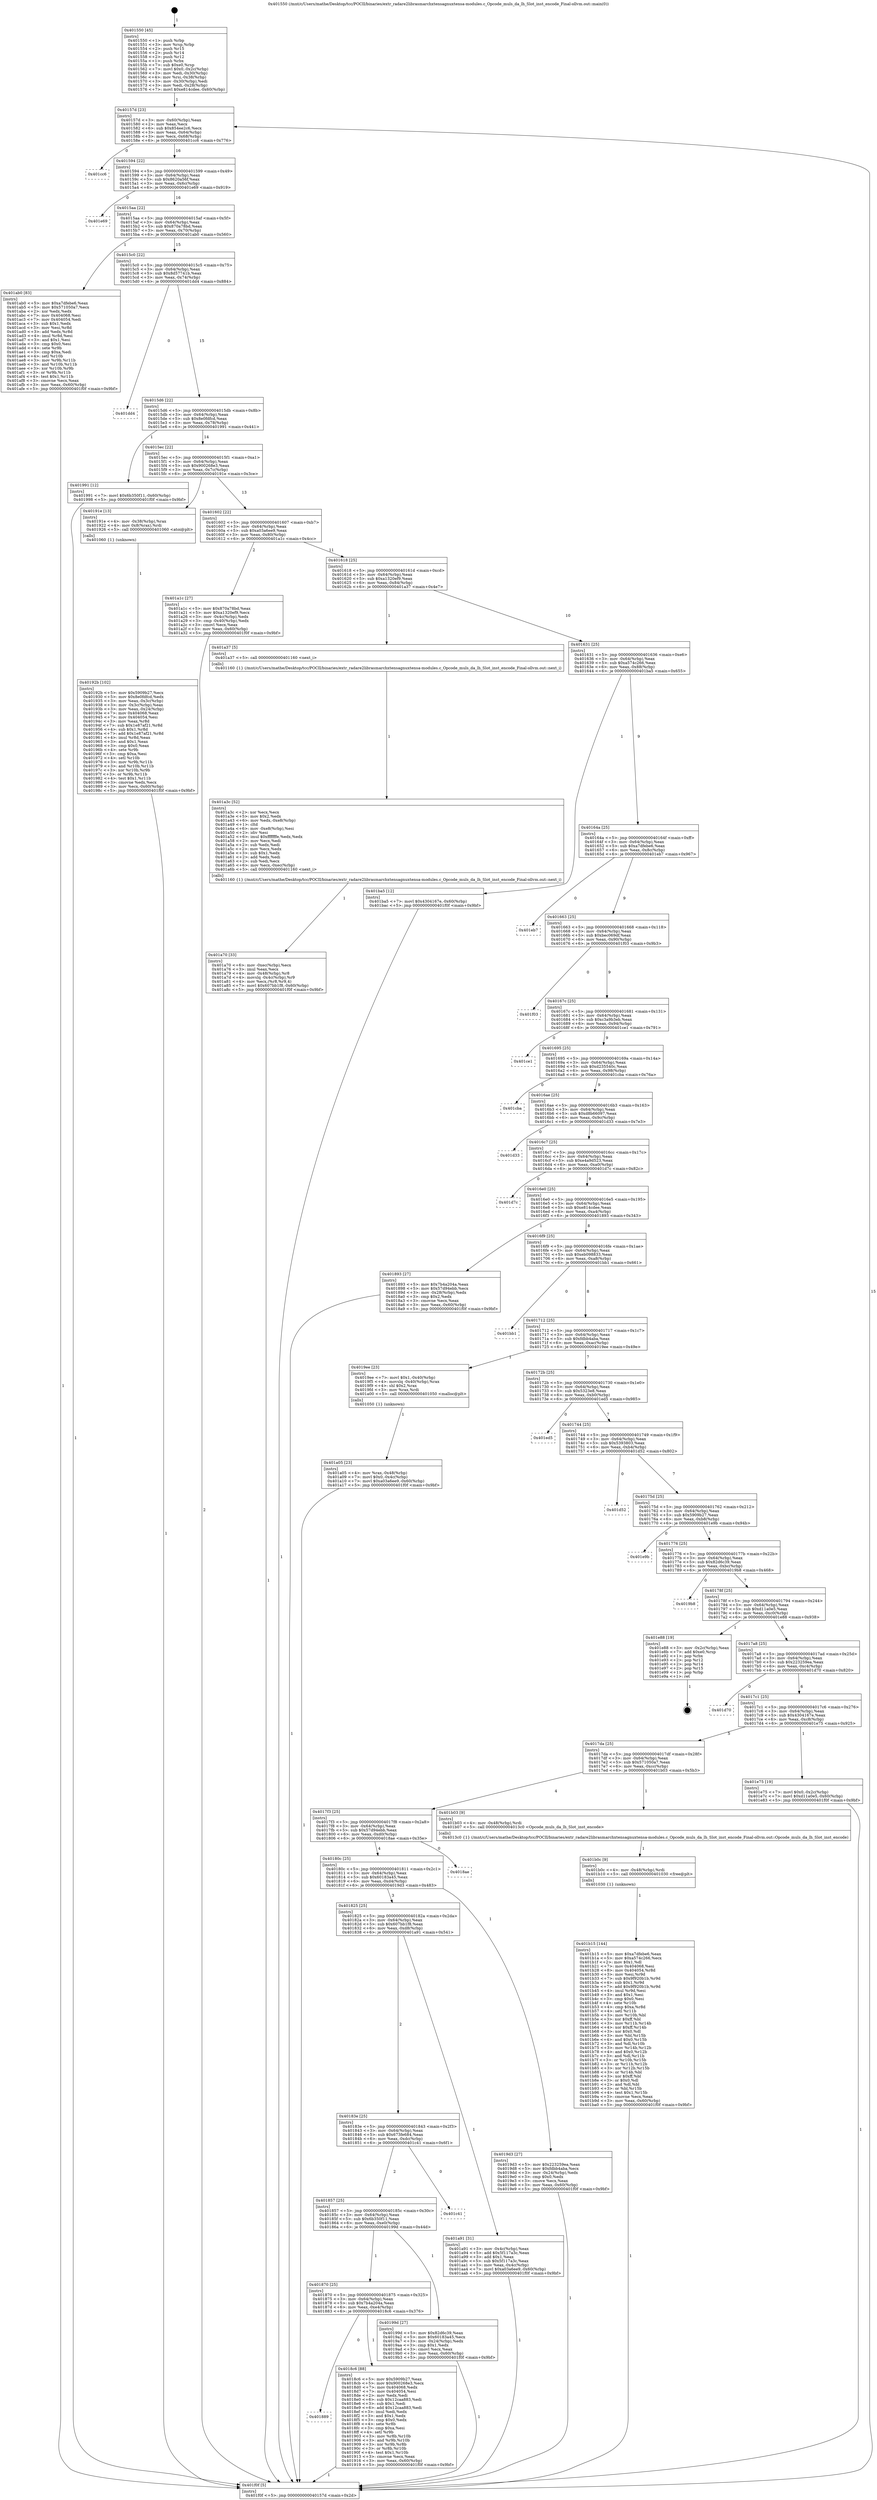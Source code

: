 digraph "0x401550" {
  label = "0x401550 (/mnt/c/Users/mathe/Desktop/tcc/POCII/binaries/extr_radare2librasmarchxtensagnuxtensa-modules.c_Opcode_muls_da_lh_Slot_inst_encode_Final-ollvm.out::main(0))"
  labelloc = "t"
  node[shape=record]

  Entry [label="",width=0.3,height=0.3,shape=circle,fillcolor=black,style=filled]
  "0x40157d" [label="{
     0x40157d [23]\l
     | [instrs]\l
     &nbsp;&nbsp;0x40157d \<+3\>: mov -0x60(%rbp),%eax\l
     &nbsp;&nbsp;0x401580 \<+2\>: mov %eax,%ecx\l
     &nbsp;&nbsp;0x401582 \<+6\>: sub $0x854ee2c6,%ecx\l
     &nbsp;&nbsp;0x401588 \<+3\>: mov %eax,-0x64(%rbp)\l
     &nbsp;&nbsp;0x40158b \<+3\>: mov %ecx,-0x68(%rbp)\l
     &nbsp;&nbsp;0x40158e \<+6\>: je 0000000000401cc6 \<main+0x776\>\l
  }"]
  "0x401cc6" [label="{
     0x401cc6\l
  }", style=dashed]
  "0x401594" [label="{
     0x401594 [22]\l
     | [instrs]\l
     &nbsp;&nbsp;0x401594 \<+5\>: jmp 0000000000401599 \<main+0x49\>\l
     &nbsp;&nbsp;0x401599 \<+3\>: mov -0x64(%rbp),%eax\l
     &nbsp;&nbsp;0x40159c \<+5\>: sub $0x8620a56f,%eax\l
     &nbsp;&nbsp;0x4015a1 \<+3\>: mov %eax,-0x6c(%rbp)\l
     &nbsp;&nbsp;0x4015a4 \<+6\>: je 0000000000401e69 \<main+0x919\>\l
  }"]
  Exit [label="",width=0.3,height=0.3,shape=circle,fillcolor=black,style=filled,peripheries=2]
  "0x401e69" [label="{
     0x401e69\l
  }", style=dashed]
  "0x4015aa" [label="{
     0x4015aa [22]\l
     | [instrs]\l
     &nbsp;&nbsp;0x4015aa \<+5\>: jmp 00000000004015af \<main+0x5f\>\l
     &nbsp;&nbsp;0x4015af \<+3\>: mov -0x64(%rbp),%eax\l
     &nbsp;&nbsp;0x4015b2 \<+5\>: sub $0x870a78bd,%eax\l
     &nbsp;&nbsp;0x4015b7 \<+3\>: mov %eax,-0x70(%rbp)\l
     &nbsp;&nbsp;0x4015ba \<+6\>: je 0000000000401ab0 \<main+0x560\>\l
  }"]
  "0x401b15" [label="{
     0x401b15 [144]\l
     | [instrs]\l
     &nbsp;&nbsp;0x401b15 \<+5\>: mov $0xa7dfebe6,%eax\l
     &nbsp;&nbsp;0x401b1a \<+5\>: mov $0xa574c266,%ecx\l
     &nbsp;&nbsp;0x401b1f \<+2\>: mov $0x1,%dl\l
     &nbsp;&nbsp;0x401b21 \<+7\>: mov 0x404068,%esi\l
     &nbsp;&nbsp;0x401b28 \<+8\>: mov 0x404054,%r8d\l
     &nbsp;&nbsp;0x401b30 \<+3\>: mov %esi,%r9d\l
     &nbsp;&nbsp;0x401b33 \<+7\>: sub $0x9f920b1b,%r9d\l
     &nbsp;&nbsp;0x401b3a \<+4\>: sub $0x1,%r9d\l
     &nbsp;&nbsp;0x401b3e \<+7\>: add $0x9f920b1b,%r9d\l
     &nbsp;&nbsp;0x401b45 \<+4\>: imul %r9d,%esi\l
     &nbsp;&nbsp;0x401b49 \<+3\>: and $0x1,%esi\l
     &nbsp;&nbsp;0x401b4c \<+3\>: cmp $0x0,%esi\l
     &nbsp;&nbsp;0x401b4f \<+4\>: sete %r10b\l
     &nbsp;&nbsp;0x401b53 \<+4\>: cmp $0xa,%r8d\l
     &nbsp;&nbsp;0x401b57 \<+4\>: setl %r11b\l
     &nbsp;&nbsp;0x401b5b \<+3\>: mov %r10b,%bl\l
     &nbsp;&nbsp;0x401b5e \<+3\>: xor $0xff,%bl\l
     &nbsp;&nbsp;0x401b61 \<+3\>: mov %r11b,%r14b\l
     &nbsp;&nbsp;0x401b64 \<+4\>: xor $0xff,%r14b\l
     &nbsp;&nbsp;0x401b68 \<+3\>: xor $0x0,%dl\l
     &nbsp;&nbsp;0x401b6b \<+3\>: mov %bl,%r15b\l
     &nbsp;&nbsp;0x401b6e \<+4\>: and $0x0,%r15b\l
     &nbsp;&nbsp;0x401b72 \<+3\>: and %dl,%r10b\l
     &nbsp;&nbsp;0x401b75 \<+3\>: mov %r14b,%r12b\l
     &nbsp;&nbsp;0x401b78 \<+4\>: and $0x0,%r12b\l
     &nbsp;&nbsp;0x401b7c \<+3\>: and %dl,%r11b\l
     &nbsp;&nbsp;0x401b7f \<+3\>: or %r10b,%r15b\l
     &nbsp;&nbsp;0x401b82 \<+3\>: or %r11b,%r12b\l
     &nbsp;&nbsp;0x401b85 \<+3\>: xor %r12b,%r15b\l
     &nbsp;&nbsp;0x401b88 \<+3\>: or %r14b,%bl\l
     &nbsp;&nbsp;0x401b8b \<+3\>: xor $0xff,%bl\l
     &nbsp;&nbsp;0x401b8e \<+3\>: or $0x0,%dl\l
     &nbsp;&nbsp;0x401b91 \<+2\>: and %dl,%bl\l
     &nbsp;&nbsp;0x401b93 \<+3\>: or %bl,%r15b\l
     &nbsp;&nbsp;0x401b96 \<+4\>: test $0x1,%r15b\l
     &nbsp;&nbsp;0x401b9a \<+3\>: cmovne %ecx,%eax\l
     &nbsp;&nbsp;0x401b9d \<+3\>: mov %eax,-0x60(%rbp)\l
     &nbsp;&nbsp;0x401ba0 \<+5\>: jmp 0000000000401f0f \<main+0x9bf\>\l
  }"]
  "0x401ab0" [label="{
     0x401ab0 [83]\l
     | [instrs]\l
     &nbsp;&nbsp;0x401ab0 \<+5\>: mov $0xa7dfebe6,%eax\l
     &nbsp;&nbsp;0x401ab5 \<+5\>: mov $0x571050a7,%ecx\l
     &nbsp;&nbsp;0x401aba \<+2\>: xor %edx,%edx\l
     &nbsp;&nbsp;0x401abc \<+7\>: mov 0x404068,%esi\l
     &nbsp;&nbsp;0x401ac3 \<+7\>: mov 0x404054,%edi\l
     &nbsp;&nbsp;0x401aca \<+3\>: sub $0x1,%edx\l
     &nbsp;&nbsp;0x401acd \<+3\>: mov %esi,%r8d\l
     &nbsp;&nbsp;0x401ad0 \<+3\>: add %edx,%r8d\l
     &nbsp;&nbsp;0x401ad3 \<+4\>: imul %r8d,%esi\l
     &nbsp;&nbsp;0x401ad7 \<+3\>: and $0x1,%esi\l
     &nbsp;&nbsp;0x401ada \<+3\>: cmp $0x0,%esi\l
     &nbsp;&nbsp;0x401add \<+4\>: sete %r9b\l
     &nbsp;&nbsp;0x401ae1 \<+3\>: cmp $0xa,%edi\l
     &nbsp;&nbsp;0x401ae4 \<+4\>: setl %r10b\l
     &nbsp;&nbsp;0x401ae8 \<+3\>: mov %r9b,%r11b\l
     &nbsp;&nbsp;0x401aeb \<+3\>: and %r10b,%r11b\l
     &nbsp;&nbsp;0x401aee \<+3\>: xor %r10b,%r9b\l
     &nbsp;&nbsp;0x401af1 \<+3\>: or %r9b,%r11b\l
     &nbsp;&nbsp;0x401af4 \<+4\>: test $0x1,%r11b\l
     &nbsp;&nbsp;0x401af8 \<+3\>: cmovne %ecx,%eax\l
     &nbsp;&nbsp;0x401afb \<+3\>: mov %eax,-0x60(%rbp)\l
     &nbsp;&nbsp;0x401afe \<+5\>: jmp 0000000000401f0f \<main+0x9bf\>\l
  }"]
  "0x4015c0" [label="{
     0x4015c0 [22]\l
     | [instrs]\l
     &nbsp;&nbsp;0x4015c0 \<+5\>: jmp 00000000004015c5 \<main+0x75\>\l
     &nbsp;&nbsp;0x4015c5 \<+3\>: mov -0x64(%rbp),%eax\l
     &nbsp;&nbsp;0x4015c8 \<+5\>: sub $0x8d57741b,%eax\l
     &nbsp;&nbsp;0x4015cd \<+3\>: mov %eax,-0x74(%rbp)\l
     &nbsp;&nbsp;0x4015d0 \<+6\>: je 0000000000401dd4 \<main+0x884\>\l
  }"]
  "0x401b0c" [label="{
     0x401b0c [9]\l
     | [instrs]\l
     &nbsp;&nbsp;0x401b0c \<+4\>: mov -0x48(%rbp),%rdi\l
     &nbsp;&nbsp;0x401b10 \<+5\>: call 0000000000401030 \<free@plt\>\l
     | [calls]\l
     &nbsp;&nbsp;0x401030 \{1\} (unknown)\l
  }"]
  "0x401dd4" [label="{
     0x401dd4\l
  }", style=dashed]
  "0x4015d6" [label="{
     0x4015d6 [22]\l
     | [instrs]\l
     &nbsp;&nbsp;0x4015d6 \<+5\>: jmp 00000000004015db \<main+0x8b\>\l
     &nbsp;&nbsp;0x4015db \<+3\>: mov -0x64(%rbp),%eax\l
     &nbsp;&nbsp;0x4015de \<+5\>: sub $0x8e0fdfcd,%eax\l
     &nbsp;&nbsp;0x4015e3 \<+3\>: mov %eax,-0x78(%rbp)\l
     &nbsp;&nbsp;0x4015e6 \<+6\>: je 0000000000401991 \<main+0x441\>\l
  }"]
  "0x401a70" [label="{
     0x401a70 [33]\l
     | [instrs]\l
     &nbsp;&nbsp;0x401a70 \<+6\>: mov -0xec(%rbp),%ecx\l
     &nbsp;&nbsp;0x401a76 \<+3\>: imul %eax,%ecx\l
     &nbsp;&nbsp;0x401a79 \<+4\>: mov -0x48(%rbp),%r8\l
     &nbsp;&nbsp;0x401a7d \<+4\>: movslq -0x4c(%rbp),%r9\l
     &nbsp;&nbsp;0x401a81 \<+4\>: mov %ecx,(%r8,%r9,4)\l
     &nbsp;&nbsp;0x401a85 \<+7\>: movl $0x607bb1f8,-0x60(%rbp)\l
     &nbsp;&nbsp;0x401a8c \<+5\>: jmp 0000000000401f0f \<main+0x9bf\>\l
  }"]
  "0x401991" [label="{
     0x401991 [12]\l
     | [instrs]\l
     &nbsp;&nbsp;0x401991 \<+7\>: movl $0x6b350f11,-0x60(%rbp)\l
     &nbsp;&nbsp;0x401998 \<+5\>: jmp 0000000000401f0f \<main+0x9bf\>\l
  }"]
  "0x4015ec" [label="{
     0x4015ec [22]\l
     | [instrs]\l
     &nbsp;&nbsp;0x4015ec \<+5\>: jmp 00000000004015f1 \<main+0xa1\>\l
     &nbsp;&nbsp;0x4015f1 \<+3\>: mov -0x64(%rbp),%eax\l
     &nbsp;&nbsp;0x4015f4 \<+5\>: sub $0x900268e3,%eax\l
     &nbsp;&nbsp;0x4015f9 \<+3\>: mov %eax,-0x7c(%rbp)\l
     &nbsp;&nbsp;0x4015fc \<+6\>: je 000000000040191e \<main+0x3ce\>\l
  }"]
  "0x401a3c" [label="{
     0x401a3c [52]\l
     | [instrs]\l
     &nbsp;&nbsp;0x401a3c \<+2\>: xor %ecx,%ecx\l
     &nbsp;&nbsp;0x401a3e \<+5\>: mov $0x2,%edx\l
     &nbsp;&nbsp;0x401a43 \<+6\>: mov %edx,-0xe8(%rbp)\l
     &nbsp;&nbsp;0x401a49 \<+1\>: cltd\l
     &nbsp;&nbsp;0x401a4a \<+6\>: mov -0xe8(%rbp),%esi\l
     &nbsp;&nbsp;0x401a50 \<+2\>: idiv %esi\l
     &nbsp;&nbsp;0x401a52 \<+6\>: imul $0xfffffffe,%edx,%edx\l
     &nbsp;&nbsp;0x401a58 \<+2\>: mov %ecx,%edi\l
     &nbsp;&nbsp;0x401a5a \<+2\>: sub %edx,%edi\l
     &nbsp;&nbsp;0x401a5c \<+2\>: mov %ecx,%edx\l
     &nbsp;&nbsp;0x401a5e \<+3\>: sub $0x1,%edx\l
     &nbsp;&nbsp;0x401a61 \<+2\>: add %edx,%edi\l
     &nbsp;&nbsp;0x401a63 \<+2\>: sub %edi,%ecx\l
     &nbsp;&nbsp;0x401a65 \<+6\>: mov %ecx,-0xec(%rbp)\l
     &nbsp;&nbsp;0x401a6b \<+5\>: call 0000000000401160 \<next_i\>\l
     | [calls]\l
     &nbsp;&nbsp;0x401160 \{1\} (/mnt/c/Users/mathe/Desktop/tcc/POCII/binaries/extr_radare2librasmarchxtensagnuxtensa-modules.c_Opcode_muls_da_lh_Slot_inst_encode_Final-ollvm.out::next_i)\l
  }"]
  "0x40191e" [label="{
     0x40191e [13]\l
     | [instrs]\l
     &nbsp;&nbsp;0x40191e \<+4\>: mov -0x38(%rbp),%rax\l
     &nbsp;&nbsp;0x401922 \<+4\>: mov 0x8(%rax),%rdi\l
     &nbsp;&nbsp;0x401926 \<+5\>: call 0000000000401060 \<atoi@plt\>\l
     | [calls]\l
     &nbsp;&nbsp;0x401060 \{1\} (unknown)\l
  }"]
  "0x401602" [label="{
     0x401602 [22]\l
     | [instrs]\l
     &nbsp;&nbsp;0x401602 \<+5\>: jmp 0000000000401607 \<main+0xb7\>\l
     &nbsp;&nbsp;0x401607 \<+3\>: mov -0x64(%rbp),%eax\l
     &nbsp;&nbsp;0x40160a \<+5\>: sub $0xa03a6ee9,%eax\l
     &nbsp;&nbsp;0x40160f \<+3\>: mov %eax,-0x80(%rbp)\l
     &nbsp;&nbsp;0x401612 \<+6\>: je 0000000000401a1c \<main+0x4cc\>\l
  }"]
  "0x401a05" [label="{
     0x401a05 [23]\l
     | [instrs]\l
     &nbsp;&nbsp;0x401a05 \<+4\>: mov %rax,-0x48(%rbp)\l
     &nbsp;&nbsp;0x401a09 \<+7\>: movl $0x0,-0x4c(%rbp)\l
     &nbsp;&nbsp;0x401a10 \<+7\>: movl $0xa03a6ee9,-0x60(%rbp)\l
     &nbsp;&nbsp;0x401a17 \<+5\>: jmp 0000000000401f0f \<main+0x9bf\>\l
  }"]
  "0x401a1c" [label="{
     0x401a1c [27]\l
     | [instrs]\l
     &nbsp;&nbsp;0x401a1c \<+5\>: mov $0x870a78bd,%eax\l
     &nbsp;&nbsp;0x401a21 \<+5\>: mov $0xa1320ef9,%ecx\l
     &nbsp;&nbsp;0x401a26 \<+3\>: mov -0x4c(%rbp),%edx\l
     &nbsp;&nbsp;0x401a29 \<+3\>: cmp -0x40(%rbp),%edx\l
     &nbsp;&nbsp;0x401a2c \<+3\>: cmovl %ecx,%eax\l
     &nbsp;&nbsp;0x401a2f \<+3\>: mov %eax,-0x60(%rbp)\l
     &nbsp;&nbsp;0x401a32 \<+5\>: jmp 0000000000401f0f \<main+0x9bf\>\l
  }"]
  "0x401618" [label="{
     0x401618 [25]\l
     | [instrs]\l
     &nbsp;&nbsp;0x401618 \<+5\>: jmp 000000000040161d \<main+0xcd\>\l
     &nbsp;&nbsp;0x40161d \<+3\>: mov -0x64(%rbp),%eax\l
     &nbsp;&nbsp;0x401620 \<+5\>: sub $0xa1320ef9,%eax\l
     &nbsp;&nbsp;0x401625 \<+6\>: mov %eax,-0x84(%rbp)\l
     &nbsp;&nbsp;0x40162b \<+6\>: je 0000000000401a37 \<main+0x4e7\>\l
  }"]
  "0x40192b" [label="{
     0x40192b [102]\l
     | [instrs]\l
     &nbsp;&nbsp;0x40192b \<+5\>: mov $0x5909b27,%ecx\l
     &nbsp;&nbsp;0x401930 \<+5\>: mov $0x8e0fdfcd,%edx\l
     &nbsp;&nbsp;0x401935 \<+3\>: mov %eax,-0x3c(%rbp)\l
     &nbsp;&nbsp;0x401938 \<+3\>: mov -0x3c(%rbp),%eax\l
     &nbsp;&nbsp;0x40193b \<+3\>: mov %eax,-0x24(%rbp)\l
     &nbsp;&nbsp;0x40193e \<+7\>: mov 0x404068,%eax\l
     &nbsp;&nbsp;0x401945 \<+7\>: mov 0x404054,%esi\l
     &nbsp;&nbsp;0x40194c \<+3\>: mov %eax,%r8d\l
     &nbsp;&nbsp;0x40194f \<+7\>: sub $0x1e87af21,%r8d\l
     &nbsp;&nbsp;0x401956 \<+4\>: sub $0x1,%r8d\l
     &nbsp;&nbsp;0x40195a \<+7\>: add $0x1e87af21,%r8d\l
     &nbsp;&nbsp;0x401961 \<+4\>: imul %r8d,%eax\l
     &nbsp;&nbsp;0x401965 \<+3\>: and $0x1,%eax\l
     &nbsp;&nbsp;0x401968 \<+3\>: cmp $0x0,%eax\l
     &nbsp;&nbsp;0x40196b \<+4\>: sete %r9b\l
     &nbsp;&nbsp;0x40196f \<+3\>: cmp $0xa,%esi\l
     &nbsp;&nbsp;0x401972 \<+4\>: setl %r10b\l
     &nbsp;&nbsp;0x401976 \<+3\>: mov %r9b,%r11b\l
     &nbsp;&nbsp;0x401979 \<+3\>: and %r10b,%r11b\l
     &nbsp;&nbsp;0x40197c \<+3\>: xor %r10b,%r9b\l
     &nbsp;&nbsp;0x40197f \<+3\>: or %r9b,%r11b\l
     &nbsp;&nbsp;0x401982 \<+4\>: test $0x1,%r11b\l
     &nbsp;&nbsp;0x401986 \<+3\>: cmovne %edx,%ecx\l
     &nbsp;&nbsp;0x401989 \<+3\>: mov %ecx,-0x60(%rbp)\l
     &nbsp;&nbsp;0x40198c \<+5\>: jmp 0000000000401f0f \<main+0x9bf\>\l
  }"]
  "0x401a37" [label="{
     0x401a37 [5]\l
     | [instrs]\l
     &nbsp;&nbsp;0x401a37 \<+5\>: call 0000000000401160 \<next_i\>\l
     | [calls]\l
     &nbsp;&nbsp;0x401160 \{1\} (/mnt/c/Users/mathe/Desktop/tcc/POCII/binaries/extr_radare2librasmarchxtensagnuxtensa-modules.c_Opcode_muls_da_lh_Slot_inst_encode_Final-ollvm.out::next_i)\l
  }"]
  "0x401631" [label="{
     0x401631 [25]\l
     | [instrs]\l
     &nbsp;&nbsp;0x401631 \<+5\>: jmp 0000000000401636 \<main+0xe6\>\l
     &nbsp;&nbsp;0x401636 \<+3\>: mov -0x64(%rbp),%eax\l
     &nbsp;&nbsp;0x401639 \<+5\>: sub $0xa574c266,%eax\l
     &nbsp;&nbsp;0x40163e \<+6\>: mov %eax,-0x88(%rbp)\l
     &nbsp;&nbsp;0x401644 \<+6\>: je 0000000000401ba5 \<main+0x655\>\l
  }"]
  "0x401889" [label="{
     0x401889\l
  }", style=dashed]
  "0x401ba5" [label="{
     0x401ba5 [12]\l
     | [instrs]\l
     &nbsp;&nbsp;0x401ba5 \<+7\>: movl $0x4304167e,-0x60(%rbp)\l
     &nbsp;&nbsp;0x401bac \<+5\>: jmp 0000000000401f0f \<main+0x9bf\>\l
  }"]
  "0x40164a" [label="{
     0x40164a [25]\l
     | [instrs]\l
     &nbsp;&nbsp;0x40164a \<+5\>: jmp 000000000040164f \<main+0xff\>\l
     &nbsp;&nbsp;0x40164f \<+3\>: mov -0x64(%rbp),%eax\l
     &nbsp;&nbsp;0x401652 \<+5\>: sub $0xa7dfebe6,%eax\l
     &nbsp;&nbsp;0x401657 \<+6\>: mov %eax,-0x8c(%rbp)\l
     &nbsp;&nbsp;0x40165d \<+6\>: je 0000000000401eb7 \<main+0x967\>\l
  }"]
  "0x4018c6" [label="{
     0x4018c6 [88]\l
     | [instrs]\l
     &nbsp;&nbsp;0x4018c6 \<+5\>: mov $0x5909b27,%eax\l
     &nbsp;&nbsp;0x4018cb \<+5\>: mov $0x900268e3,%ecx\l
     &nbsp;&nbsp;0x4018d0 \<+7\>: mov 0x404068,%edx\l
     &nbsp;&nbsp;0x4018d7 \<+7\>: mov 0x404054,%esi\l
     &nbsp;&nbsp;0x4018de \<+2\>: mov %edx,%edi\l
     &nbsp;&nbsp;0x4018e0 \<+6\>: sub $0x12caa883,%edi\l
     &nbsp;&nbsp;0x4018e6 \<+3\>: sub $0x1,%edi\l
     &nbsp;&nbsp;0x4018e9 \<+6\>: add $0x12caa883,%edi\l
     &nbsp;&nbsp;0x4018ef \<+3\>: imul %edi,%edx\l
     &nbsp;&nbsp;0x4018f2 \<+3\>: and $0x1,%edx\l
     &nbsp;&nbsp;0x4018f5 \<+3\>: cmp $0x0,%edx\l
     &nbsp;&nbsp;0x4018f8 \<+4\>: sete %r8b\l
     &nbsp;&nbsp;0x4018fc \<+3\>: cmp $0xa,%esi\l
     &nbsp;&nbsp;0x4018ff \<+4\>: setl %r9b\l
     &nbsp;&nbsp;0x401903 \<+3\>: mov %r8b,%r10b\l
     &nbsp;&nbsp;0x401906 \<+3\>: and %r9b,%r10b\l
     &nbsp;&nbsp;0x401909 \<+3\>: xor %r9b,%r8b\l
     &nbsp;&nbsp;0x40190c \<+3\>: or %r8b,%r10b\l
     &nbsp;&nbsp;0x40190f \<+4\>: test $0x1,%r10b\l
     &nbsp;&nbsp;0x401913 \<+3\>: cmovne %ecx,%eax\l
     &nbsp;&nbsp;0x401916 \<+3\>: mov %eax,-0x60(%rbp)\l
     &nbsp;&nbsp;0x401919 \<+5\>: jmp 0000000000401f0f \<main+0x9bf\>\l
  }"]
  "0x401eb7" [label="{
     0x401eb7\l
  }", style=dashed]
  "0x401663" [label="{
     0x401663 [25]\l
     | [instrs]\l
     &nbsp;&nbsp;0x401663 \<+5\>: jmp 0000000000401668 \<main+0x118\>\l
     &nbsp;&nbsp;0x401668 \<+3\>: mov -0x64(%rbp),%eax\l
     &nbsp;&nbsp;0x40166b \<+5\>: sub $0xbec069df,%eax\l
     &nbsp;&nbsp;0x401670 \<+6\>: mov %eax,-0x90(%rbp)\l
     &nbsp;&nbsp;0x401676 \<+6\>: je 0000000000401f03 \<main+0x9b3\>\l
  }"]
  "0x401870" [label="{
     0x401870 [25]\l
     | [instrs]\l
     &nbsp;&nbsp;0x401870 \<+5\>: jmp 0000000000401875 \<main+0x325\>\l
     &nbsp;&nbsp;0x401875 \<+3\>: mov -0x64(%rbp),%eax\l
     &nbsp;&nbsp;0x401878 \<+5\>: sub $0x7b4a204a,%eax\l
     &nbsp;&nbsp;0x40187d \<+6\>: mov %eax,-0xe4(%rbp)\l
     &nbsp;&nbsp;0x401883 \<+6\>: je 00000000004018c6 \<main+0x376\>\l
  }"]
  "0x401f03" [label="{
     0x401f03\l
  }", style=dashed]
  "0x40167c" [label="{
     0x40167c [25]\l
     | [instrs]\l
     &nbsp;&nbsp;0x40167c \<+5\>: jmp 0000000000401681 \<main+0x131\>\l
     &nbsp;&nbsp;0x401681 \<+3\>: mov -0x64(%rbp),%eax\l
     &nbsp;&nbsp;0x401684 \<+5\>: sub $0xc3a9b3eb,%eax\l
     &nbsp;&nbsp;0x401689 \<+6\>: mov %eax,-0x94(%rbp)\l
     &nbsp;&nbsp;0x40168f \<+6\>: je 0000000000401ce1 \<main+0x791\>\l
  }"]
  "0x40199d" [label="{
     0x40199d [27]\l
     | [instrs]\l
     &nbsp;&nbsp;0x40199d \<+5\>: mov $0x82d6c39,%eax\l
     &nbsp;&nbsp;0x4019a2 \<+5\>: mov $0x60183a45,%ecx\l
     &nbsp;&nbsp;0x4019a7 \<+3\>: mov -0x24(%rbp),%edx\l
     &nbsp;&nbsp;0x4019aa \<+3\>: cmp $0x1,%edx\l
     &nbsp;&nbsp;0x4019ad \<+3\>: cmovl %ecx,%eax\l
     &nbsp;&nbsp;0x4019b0 \<+3\>: mov %eax,-0x60(%rbp)\l
     &nbsp;&nbsp;0x4019b3 \<+5\>: jmp 0000000000401f0f \<main+0x9bf\>\l
  }"]
  "0x401ce1" [label="{
     0x401ce1\l
  }", style=dashed]
  "0x401695" [label="{
     0x401695 [25]\l
     | [instrs]\l
     &nbsp;&nbsp;0x401695 \<+5\>: jmp 000000000040169a \<main+0x14a\>\l
     &nbsp;&nbsp;0x40169a \<+3\>: mov -0x64(%rbp),%eax\l
     &nbsp;&nbsp;0x40169d \<+5\>: sub $0xd235540c,%eax\l
     &nbsp;&nbsp;0x4016a2 \<+6\>: mov %eax,-0x98(%rbp)\l
     &nbsp;&nbsp;0x4016a8 \<+6\>: je 0000000000401cba \<main+0x76a\>\l
  }"]
  "0x401857" [label="{
     0x401857 [25]\l
     | [instrs]\l
     &nbsp;&nbsp;0x401857 \<+5\>: jmp 000000000040185c \<main+0x30c\>\l
     &nbsp;&nbsp;0x40185c \<+3\>: mov -0x64(%rbp),%eax\l
     &nbsp;&nbsp;0x40185f \<+5\>: sub $0x6b350f11,%eax\l
     &nbsp;&nbsp;0x401864 \<+6\>: mov %eax,-0xe0(%rbp)\l
     &nbsp;&nbsp;0x40186a \<+6\>: je 000000000040199d \<main+0x44d\>\l
  }"]
  "0x401cba" [label="{
     0x401cba\l
  }", style=dashed]
  "0x4016ae" [label="{
     0x4016ae [25]\l
     | [instrs]\l
     &nbsp;&nbsp;0x4016ae \<+5\>: jmp 00000000004016b3 \<main+0x163\>\l
     &nbsp;&nbsp;0x4016b3 \<+3\>: mov -0x64(%rbp),%eax\l
     &nbsp;&nbsp;0x4016b6 \<+5\>: sub $0xd8b66097,%eax\l
     &nbsp;&nbsp;0x4016bb \<+6\>: mov %eax,-0x9c(%rbp)\l
     &nbsp;&nbsp;0x4016c1 \<+6\>: je 0000000000401d33 \<main+0x7e3\>\l
  }"]
  "0x401c41" [label="{
     0x401c41\l
  }", style=dashed]
  "0x401d33" [label="{
     0x401d33\l
  }", style=dashed]
  "0x4016c7" [label="{
     0x4016c7 [25]\l
     | [instrs]\l
     &nbsp;&nbsp;0x4016c7 \<+5\>: jmp 00000000004016cc \<main+0x17c\>\l
     &nbsp;&nbsp;0x4016cc \<+3\>: mov -0x64(%rbp),%eax\l
     &nbsp;&nbsp;0x4016cf \<+5\>: sub $0xe4a9d523,%eax\l
     &nbsp;&nbsp;0x4016d4 \<+6\>: mov %eax,-0xa0(%rbp)\l
     &nbsp;&nbsp;0x4016da \<+6\>: je 0000000000401d7c \<main+0x82c\>\l
  }"]
  "0x40183e" [label="{
     0x40183e [25]\l
     | [instrs]\l
     &nbsp;&nbsp;0x40183e \<+5\>: jmp 0000000000401843 \<main+0x2f3\>\l
     &nbsp;&nbsp;0x401843 \<+3\>: mov -0x64(%rbp),%eax\l
     &nbsp;&nbsp;0x401846 \<+5\>: sub $0x673fe684,%eax\l
     &nbsp;&nbsp;0x40184b \<+6\>: mov %eax,-0xdc(%rbp)\l
     &nbsp;&nbsp;0x401851 \<+6\>: je 0000000000401c41 \<main+0x6f1\>\l
  }"]
  "0x401d7c" [label="{
     0x401d7c\l
  }", style=dashed]
  "0x4016e0" [label="{
     0x4016e0 [25]\l
     | [instrs]\l
     &nbsp;&nbsp;0x4016e0 \<+5\>: jmp 00000000004016e5 \<main+0x195\>\l
     &nbsp;&nbsp;0x4016e5 \<+3\>: mov -0x64(%rbp),%eax\l
     &nbsp;&nbsp;0x4016e8 \<+5\>: sub $0xe814cdee,%eax\l
     &nbsp;&nbsp;0x4016ed \<+6\>: mov %eax,-0xa4(%rbp)\l
     &nbsp;&nbsp;0x4016f3 \<+6\>: je 0000000000401893 \<main+0x343\>\l
  }"]
  "0x401a91" [label="{
     0x401a91 [31]\l
     | [instrs]\l
     &nbsp;&nbsp;0x401a91 \<+3\>: mov -0x4c(%rbp),%eax\l
     &nbsp;&nbsp;0x401a94 \<+5\>: add $0x5f117a3c,%eax\l
     &nbsp;&nbsp;0x401a99 \<+3\>: add $0x1,%eax\l
     &nbsp;&nbsp;0x401a9c \<+5\>: sub $0x5f117a3c,%eax\l
     &nbsp;&nbsp;0x401aa1 \<+3\>: mov %eax,-0x4c(%rbp)\l
     &nbsp;&nbsp;0x401aa4 \<+7\>: movl $0xa03a6ee9,-0x60(%rbp)\l
     &nbsp;&nbsp;0x401aab \<+5\>: jmp 0000000000401f0f \<main+0x9bf\>\l
  }"]
  "0x401893" [label="{
     0x401893 [27]\l
     | [instrs]\l
     &nbsp;&nbsp;0x401893 \<+5\>: mov $0x7b4a204a,%eax\l
     &nbsp;&nbsp;0x401898 \<+5\>: mov $0x57d94ebb,%ecx\l
     &nbsp;&nbsp;0x40189d \<+3\>: mov -0x28(%rbp),%edx\l
     &nbsp;&nbsp;0x4018a0 \<+3\>: cmp $0x2,%edx\l
     &nbsp;&nbsp;0x4018a3 \<+3\>: cmovne %ecx,%eax\l
     &nbsp;&nbsp;0x4018a6 \<+3\>: mov %eax,-0x60(%rbp)\l
     &nbsp;&nbsp;0x4018a9 \<+5\>: jmp 0000000000401f0f \<main+0x9bf\>\l
  }"]
  "0x4016f9" [label="{
     0x4016f9 [25]\l
     | [instrs]\l
     &nbsp;&nbsp;0x4016f9 \<+5\>: jmp 00000000004016fe \<main+0x1ae\>\l
     &nbsp;&nbsp;0x4016fe \<+3\>: mov -0x64(%rbp),%eax\l
     &nbsp;&nbsp;0x401701 \<+5\>: sub $0xeb098833,%eax\l
     &nbsp;&nbsp;0x401706 \<+6\>: mov %eax,-0xa8(%rbp)\l
     &nbsp;&nbsp;0x40170c \<+6\>: je 0000000000401bb1 \<main+0x661\>\l
  }"]
  "0x401f0f" [label="{
     0x401f0f [5]\l
     | [instrs]\l
     &nbsp;&nbsp;0x401f0f \<+5\>: jmp 000000000040157d \<main+0x2d\>\l
  }"]
  "0x401550" [label="{
     0x401550 [45]\l
     | [instrs]\l
     &nbsp;&nbsp;0x401550 \<+1\>: push %rbp\l
     &nbsp;&nbsp;0x401551 \<+3\>: mov %rsp,%rbp\l
     &nbsp;&nbsp;0x401554 \<+2\>: push %r15\l
     &nbsp;&nbsp;0x401556 \<+2\>: push %r14\l
     &nbsp;&nbsp;0x401558 \<+2\>: push %r12\l
     &nbsp;&nbsp;0x40155a \<+1\>: push %rbx\l
     &nbsp;&nbsp;0x40155b \<+7\>: sub $0xe0,%rsp\l
     &nbsp;&nbsp;0x401562 \<+7\>: movl $0x0,-0x2c(%rbp)\l
     &nbsp;&nbsp;0x401569 \<+3\>: mov %edi,-0x30(%rbp)\l
     &nbsp;&nbsp;0x40156c \<+4\>: mov %rsi,-0x38(%rbp)\l
     &nbsp;&nbsp;0x401570 \<+3\>: mov -0x30(%rbp),%edi\l
     &nbsp;&nbsp;0x401573 \<+3\>: mov %edi,-0x28(%rbp)\l
     &nbsp;&nbsp;0x401576 \<+7\>: movl $0xe814cdee,-0x60(%rbp)\l
  }"]
  "0x401825" [label="{
     0x401825 [25]\l
     | [instrs]\l
     &nbsp;&nbsp;0x401825 \<+5\>: jmp 000000000040182a \<main+0x2da\>\l
     &nbsp;&nbsp;0x40182a \<+3\>: mov -0x64(%rbp),%eax\l
     &nbsp;&nbsp;0x40182d \<+5\>: sub $0x607bb1f8,%eax\l
     &nbsp;&nbsp;0x401832 \<+6\>: mov %eax,-0xd8(%rbp)\l
     &nbsp;&nbsp;0x401838 \<+6\>: je 0000000000401a91 \<main+0x541\>\l
  }"]
  "0x401bb1" [label="{
     0x401bb1\l
  }", style=dashed]
  "0x401712" [label="{
     0x401712 [25]\l
     | [instrs]\l
     &nbsp;&nbsp;0x401712 \<+5\>: jmp 0000000000401717 \<main+0x1c7\>\l
     &nbsp;&nbsp;0x401717 \<+3\>: mov -0x64(%rbp),%eax\l
     &nbsp;&nbsp;0x40171a \<+5\>: sub $0xfdbb4aba,%eax\l
     &nbsp;&nbsp;0x40171f \<+6\>: mov %eax,-0xac(%rbp)\l
     &nbsp;&nbsp;0x401725 \<+6\>: je 00000000004019ee \<main+0x49e\>\l
  }"]
  "0x4019d3" [label="{
     0x4019d3 [27]\l
     | [instrs]\l
     &nbsp;&nbsp;0x4019d3 \<+5\>: mov $0x223259ea,%eax\l
     &nbsp;&nbsp;0x4019d8 \<+5\>: mov $0xfdbb4aba,%ecx\l
     &nbsp;&nbsp;0x4019dd \<+3\>: mov -0x24(%rbp),%edx\l
     &nbsp;&nbsp;0x4019e0 \<+3\>: cmp $0x0,%edx\l
     &nbsp;&nbsp;0x4019e3 \<+3\>: cmove %ecx,%eax\l
     &nbsp;&nbsp;0x4019e6 \<+3\>: mov %eax,-0x60(%rbp)\l
     &nbsp;&nbsp;0x4019e9 \<+5\>: jmp 0000000000401f0f \<main+0x9bf\>\l
  }"]
  "0x4019ee" [label="{
     0x4019ee [23]\l
     | [instrs]\l
     &nbsp;&nbsp;0x4019ee \<+7\>: movl $0x1,-0x40(%rbp)\l
     &nbsp;&nbsp;0x4019f5 \<+4\>: movslq -0x40(%rbp),%rax\l
     &nbsp;&nbsp;0x4019f9 \<+4\>: shl $0x2,%rax\l
     &nbsp;&nbsp;0x4019fd \<+3\>: mov %rax,%rdi\l
     &nbsp;&nbsp;0x401a00 \<+5\>: call 0000000000401050 \<malloc@plt\>\l
     | [calls]\l
     &nbsp;&nbsp;0x401050 \{1\} (unknown)\l
  }"]
  "0x40172b" [label="{
     0x40172b [25]\l
     | [instrs]\l
     &nbsp;&nbsp;0x40172b \<+5\>: jmp 0000000000401730 \<main+0x1e0\>\l
     &nbsp;&nbsp;0x401730 \<+3\>: mov -0x64(%rbp),%eax\l
     &nbsp;&nbsp;0x401733 \<+5\>: sub $0x5323e8,%eax\l
     &nbsp;&nbsp;0x401738 \<+6\>: mov %eax,-0xb0(%rbp)\l
     &nbsp;&nbsp;0x40173e \<+6\>: je 0000000000401ed5 \<main+0x985\>\l
  }"]
  "0x40180c" [label="{
     0x40180c [25]\l
     | [instrs]\l
     &nbsp;&nbsp;0x40180c \<+5\>: jmp 0000000000401811 \<main+0x2c1\>\l
     &nbsp;&nbsp;0x401811 \<+3\>: mov -0x64(%rbp),%eax\l
     &nbsp;&nbsp;0x401814 \<+5\>: sub $0x60183a45,%eax\l
     &nbsp;&nbsp;0x401819 \<+6\>: mov %eax,-0xd4(%rbp)\l
     &nbsp;&nbsp;0x40181f \<+6\>: je 00000000004019d3 \<main+0x483\>\l
  }"]
  "0x401ed5" [label="{
     0x401ed5\l
  }", style=dashed]
  "0x401744" [label="{
     0x401744 [25]\l
     | [instrs]\l
     &nbsp;&nbsp;0x401744 \<+5\>: jmp 0000000000401749 \<main+0x1f9\>\l
     &nbsp;&nbsp;0x401749 \<+3\>: mov -0x64(%rbp),%eax\l
     &nbsp;&nbsp;0x40174c \<+5\>: sub $0x5393803,%eax\l
     &nbsp;&nbsp;0x401751 \<+6\>: mov %eax,-0xb4(%rbp)\l
     &nbsp;&nbsp;0x401757 \<+6\>: je 0000000000401d52 \<main+0x802\>\l
  }"]
  "0x4018ae" [label="{
     0x4018ae\l
  }", style=dashed]
  "0x401d52" [label="{
     0x401d52\l
  }", style=dashed]
  "0x40175d" [label="{
     0x40175d [25]\l
     | [instrs]\l
     &nbsp;&nbsp;0x40175d \<+5\>: jmp 0000000000401762 \<main+0x212\>\l
     &nbsp;&nbsp;0x401762 \<+3\>: mov -0x64(%rbp),%eax\l
     &nbsp;&nbsp;0x401765 \<+5\>: sub $0x5909b27,%eax\l
     &nbsp;&nbsp;0x40176a \<+6\>: mov %eax,-0xb8(%rbp)\l
     &nbsp;&nbsp;0x401770 \<+6\>: je 0000000000401e9b \<main+0x94b\>\l
  }"]
  "0x4017f3" [label="{
     0x4017f3 [25]\l
     | [instrs]\l
     &nbsp;&nbsp;0x4017f3 \<+5\>: jmp 00000000004017f8 \<main+0x2a8\>\l
     &nbsp;&nbsp;0x4017f8 \<+3\>: mov -0x64(%rbp),%eax\l
     &nbsp;&nbsp;0x4017fb \<+5\>: sub $0x57d94ebb,%eax\l
     &nbsp;&nbsp;0x401800 \<+6\>: mov %eax,-0xd0(%rbp)\l
     &nbsp;&nbsp;0x401806 \<+6\>: je 00000000004018ae \<main+0x35e\>\l
  }"]
  "0x401e9b" [label="{
     0x401e9b\l
  }", style=dashed]
  "0x401776" [label="{
     0x401776 [25]\l
     | [instrs]\l
     &nbsp;&nbsp;0x401776 \<+5\>: jmp 000000000040177b \<main+0x22b\>\l
     &nbsp;&nbsp;0x40177b \<+3\>: mov -0x64(%rbp),%eax\l
     &nbsp;&nbsp;0x40177e \<+5\>: sub $0x82d6c39,%eax\l
     &nbsp;&nbsp;0x401783 \<+6\>: mov %eax,-0xbc(%rbp)\l
     &nbsp;&nbsp;0x401789 \<+6\>: je 00000000004019b8 \<main+0x468\>\l
  }"]
  "0x401b03" [label="{
     0x401b03 [9]\l
     | [instrs]\l
     &nbsp;&nbsp;0x401b03 \<+4\>: mov -0x48(%rbp),%rdi\l
     &nbsp;&nbsp;0x401b07 \<+5\>: call 00000000004013c0 \<Opcode_muls_da_lh_Slot_inst_encode\>\l
     | [calls]\l
     &nbsp;&nbsp;0x4013c0 \{1\} (/mnt/c/Users/mathe/Desktop/tcc/POCII/binaries/extr_radare2librasmarchxtensagnuxtensa-modules.c_Opcode_muls_da_lh_Slot_inst_encode_Final-ollvm.out::Opcode_muls_da_lh_Slot_inst_encode)\l
  }"]
  "0x4019b8" [label="{
     0x4019b8\l
  }", style=dashed]
  "0x40178f" [label="{
     0x40178f [25]\l
     | [instrs]\l
     &nbsp;&nbsp;0x40178f \<+5\>: jmp 0000000000401794 \<main+0x244\>\l
     &nbsp;&nbsp;0x401794 \<+3\>: mov -0x64(%rbp),%eax\l
     &nbsp;&nbsp;0x401797 \<+5\>: sub $0xd11a0e5,%eax\l
     &nbsp;&nbsp;0x40179c \<+6\>: mov %eax,-0xc0(%rbp)\l
     &nbsp;&nbsp;0x4017a2 \<+6\>: je 0000000000401e88 \<main+0x938\>\l
  }"]
  "0x4017da" [label="{
     0x4017da [25]\l
     | [instrs]\l
     &nbsp;&nbsp;0x4017da \<+5\>: jmp 00000000004017df \<main+0x28f\>\l
     &nbsp;&nbsp;0x4017df \<+3\>: mov -0x64(%rbp),%eax\l
     &nbsp;&nbsp;0x4017e2 \<+5\>: sub $0x571050a7,%eax\l
     &nbsp;&nbsp;0x4017e7 \<+6\>: mov %eax,-0xcc(%rbp)\l
     &nbsp;&nbsp;0x4017ed \<+6\>: je 0000000000401b03 \<main+0x5b3\>\l
  }"]
  "0x401e88" [label="{
     0x401e88 [19]\l
     | [instrs]\l
     &nbsp;&nbsp;0x401e88 \<+3\>: mov -0x2c(%rbp),%eax\l
     &nbsp;&nbsp;0x401e8b \<+7\>: add $0xe0,%rsp\l
     &nbsp;&nbsp;0x401e92 \<+1\>: pop %rbx\l
     &nbsp;&nbsp;0x401e93 \<+2\>: pop %r12\l
     &nbsp;&nbsp;0x401e95 \<+2\>: pop %r14\l
     &nbsp;&nbsp;0x401e97 \<+2\>: pop %r15\l
     &nbsp;&nbsp;0x401e99 \<+1\>: pop %rbp\l
     &nbsp;&nbsp;0x401e9a \<+1\>: ret\l
  }"]
  "0x4017a8" [label="{
     0x4017a8 [25]\l
     | [instrs]\l
     &nbsp;&nbsp;0x4017a8 \<+5\>: jmp 00000000004017ad \<main+0x25d\>\l
     &nbsp;&nbsp;0x4017ad \<+3\>: mov -0x64(%rbp),%eax\l
     &nbsp;&nbsp;0x4017b0 \<+5\>: sub $0x223259ea,%eax\l
     &nbsp;&nbsp;0x4017b5 \<+6\>: mov %eax,-0xc4(%rbp)\l
     &nbsp;&nbsp;0x4017bb \<+6\>: je 0000000000401d70 \<main+0x820\>\l
  }"]
  "0x401e75" [label="{
     0x401e75 [19]\l
     | [instrs]\l
     &nbsp;&nbsp;0x401e75 \<+7\>: movl $0x0,-0x2c(%rbp)\l
     &nbsp;&nbsp;0x401e7c \<+7\>: movl $0xd11a0e5,-0x60(%rbp)\l
     &nbsp;&nbsp;0x401e83 \<+5\>: jmp 0000000000401f0f \<main+0x9bf\>\l
  }"]
  "0x401d70" [label="{
     0x401d70\l
  }", style=dashed]
  "0x4017c1" [label="{
     0x4017c1 [25]\l
     | [instrs]\l
     &nbsp;&nbsp;0x4017c1 \<+5\>: jmp 00000000004017c6 \<main+0x276\>\l
     &nbsp;&nbsp;0x4017c6 \<+3\>: mov -0x64(%rbp),%eax\l
     &nbsp;&nbsp;0x4017c9 \<+5\>: sub $0x4304167e,%eax\l
     &nbsp;&nbsp;0x4017ce \<+6\>: mov %eax,-0xc8(%rbp)\l
     &nbsp;&nbsp;0x4017d4 \<+6\>: je 0000000000401e75 \<main+0x925\>\l
  }"]
  Entry -> "0x401550" [label=" 1"]
  "0x40157d" -> "0x401cc6" [label=" 0"]
  "0x40157d" -> "0x401594" [label=" 16"]
  "0x401e88" -> Exit [label=" 1"]
  "0x401594" -> "0x401e69" [label=" 0"]
  "0x401594" -> "0x4015aa" [label=" 16"]
  "0x401e75" -> "0x401f0f" [label=" 1"]
  "0x4015aa" -> "0x401ab0" [label=" 1"]
  "0x4015aa" -> "0x4015c0" [label=" 15"]
  "0x401ba5" -> "0x401f0f" [label=" 1"]
  "0x4015c0" -> "0x401dd4" [label=" 0"]
  "0x4015c0" -> "0x4015d6" [label=" 15"]
  "0x401b15" -> "0x401f0f" [label=" 1"]
  "0x4015d6" -> "0x401991" [label=" 1"]
  "0x4015d6" -> "0x4015ec" [label=" 14"]
  "0x401b0c" -> "0x401b15" [label=" 1"]
  "0x4015ec" -> "0x40191e" [label=" 1"]
  "0x4015ec" -> "0x401602" [label=" 13"]
  "0x401b03" -> "0x401b0c" [label=" 1"]
  "0x401602" -> "0x401a1c" [label=" 2"]
  "0x401602" -> "0x401618" [label=" 11"]
  "0x401ab0" -> "0x401f0f" [label=" 1"]
  "0x401618" -> "0x401a37" [label=" 1"]
  "0x401618" -> "0x401631" [label=" 10"]
  "0x401a91" -> "0x401f0f" [label=" 1"]
  "0x401631" -> "0x401ba5" [label=" 1"]
  "0x401631" -> "0x40164a" [label=" 9"]
  "0x401a70" -> "0x401f0f" [label=" 1"]
  "0x40164a" -> "0x401eb7" [label=" 0"]
  "0x40164a" -> "0x401663" [label=" 9"]
  "0x401a3c" -> "0x401a70" [label=" 1"]
  "0x401663" -> "0x401f03" [label=" 0"]
  "0x401663" -> "0x40167c" [label=" 9"]
  "0x401a1c" -> "0x401f0f" [label=" 2"]
  "0x40167c" -> "0x401ce1" [label=" 0"]
  "0x40167c" -> "0x401695" [label=" 9"]
  "0x401a05" -> "0x401f0f" [label=" 1"]
  "0x401695" -> "0x401cba" [label=" 0"]
  "0x401695" -> "0x4016ae" [label=" 9"]
  "0x4019d3" -> "0x401f0f" [label=" 1"]
  "0x4016ae" -> "0x401d33" [label=" 0"]
  "0x4016ae" -> "0x4016c7" [label=" 9"]
  "0x40199d" -> "0x401f0f" [label=" 1"]
  "0x4016c7" -> "0x401d7c" [label=" 0"]
  "0x4016c7" -> "0x4016e0" [label=" 9"]
  "0x40192b" -> "0x401f0f" [label=" 1"]
  "0x4016e0" -> "0x401893" [label=" 1"]
  "0x4016e0" -> "0x4016f9" [label=" 8"]
  "0x401893" -> "0x401f0f" [label=" 1"]
  "0x401550" -> "0x40157d" [label=" 1"]
  "0x401f0f" -> "0x40157d" [label=" 15"]
  "0x40191e" -> "0x40192b" [label=" 1"]
  "0x4016f9" -> "0x401bb1" [label=" 0"]
  "0x4016f9" -> "0x401712" [label=" 8"]
  "0x401870" -> "0x401889" [label=" 0"]
  "0x401712" -> "0x4019ee" [label=" 1"]
  "0x401712" -> "0x40172b" [label=" 7"]
  "0x401870" -> "0x4018c6" [label=" 1"]
  "0x40172b" -> "0x401ed5" [label=" 0"]
  "0x40172b" -> "0x401744" [label=" 7"]
  "0x401857" -> "0x401870" [label=" 1"]
  "0x401744" -> "0x401d52" [label=" 0"]
  "0x401744" -> "0x40175d" [label=" 7"]
  "0x401857" -> "0x40199d" [label=" 1"]
  "0x40175d" -> "0x401e9b" [label=" 0"]
  "0x40175d" -> "0x401776" [label=" 7"]
  "0x40183e" -> "0x401857" [label=" 2"]
  "0x401776" -> "0x4019b8" [label=" 0"]
  "0x401776" -> "0x40178f" [label=" 7"]
  "0x40183e" -> "0x401c41" [label=" 0"]
  "0x40178f" -> "0x401e88" [label=" 1"]
  "0x40178f" -> "0x4017a8" [label=" 6"]
  "0x401825" -> "0x40183e" [label=" 2"]
  "0x4017a8" -> "0x401d70" [label=" 0"]
  "0x4017a8" -> "0x4017c1" [label=" 6"]
  "0x401825" -> "0x401a91" [label=" 1"]
  "0x4017c1" -> "0x401e75" [label=" 1"]
  "0x4017c1" -> "0x4017da" [label=" 5"]
  "0x401991" -> "0x401f0f" [label=" 1"]
  "0x4017da" -> "0x401b03" [label=" 1"]
  "0x4017da" -> "0x4017f3" [label=" 4"]
  "0x4019ee" -> "0x401a05" [label=" 1"]
  "0x4017f3" -> "0x4018ae" [label=" 0"]
  "0x4017f3" -> "0x40180c" [label=" 4"]
  "0x401a37" -> "0x401a3c" [label=" 1"]
  "0x40180c" -> "0x4019d3" [label=" 1"]
  "0x40180c" -> "0x401825" [label=" 3"]
  "0x4018c6" -> "0x401f0f" [label=" 1"]
}
